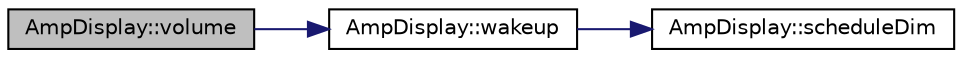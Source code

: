 digraph "AmpDisplay::volume"
{
 // LATEX_PDF_SIZE
  edge [fontname="Helvetica",fontsize="10",labelfontname="Helvetica",labelfontsize="10"];
  node [fontname="Helvetica",fontsize="10",shape=record];
  rankdir="LR";
  Node1 [label="AmpDisplay::volume",height=0.2,width=0.4,color="black", fillcolor="grey75", style="filled", fontcolor="black",tooltip=" "];
  Node1 -> Node2 [color="midnightblue",fontsize="10",style="solid",fontname="Helvetica"];
  Node2 [label="AmpDisplay::wakeup",height=0.2,width=0.4,color="black", fillcolor="white", style="filled",URL="$class_amp_display.html#aee74d69e14edc35d0304b3bb86311be9",tooltip=" "];
  Node2 -> Node3 [color="midnightblue",fontsize="10",style="solid",fontname="Helvetica"];
  Node3 [label="AmpDisplay::scheduleDim",height=0.2,width=0.4,color="black", fillcolor="white", style="filled",URL="$class_amp_display.html#af61159a01978b003db2196a44732da04",tooltip=" "];
}

